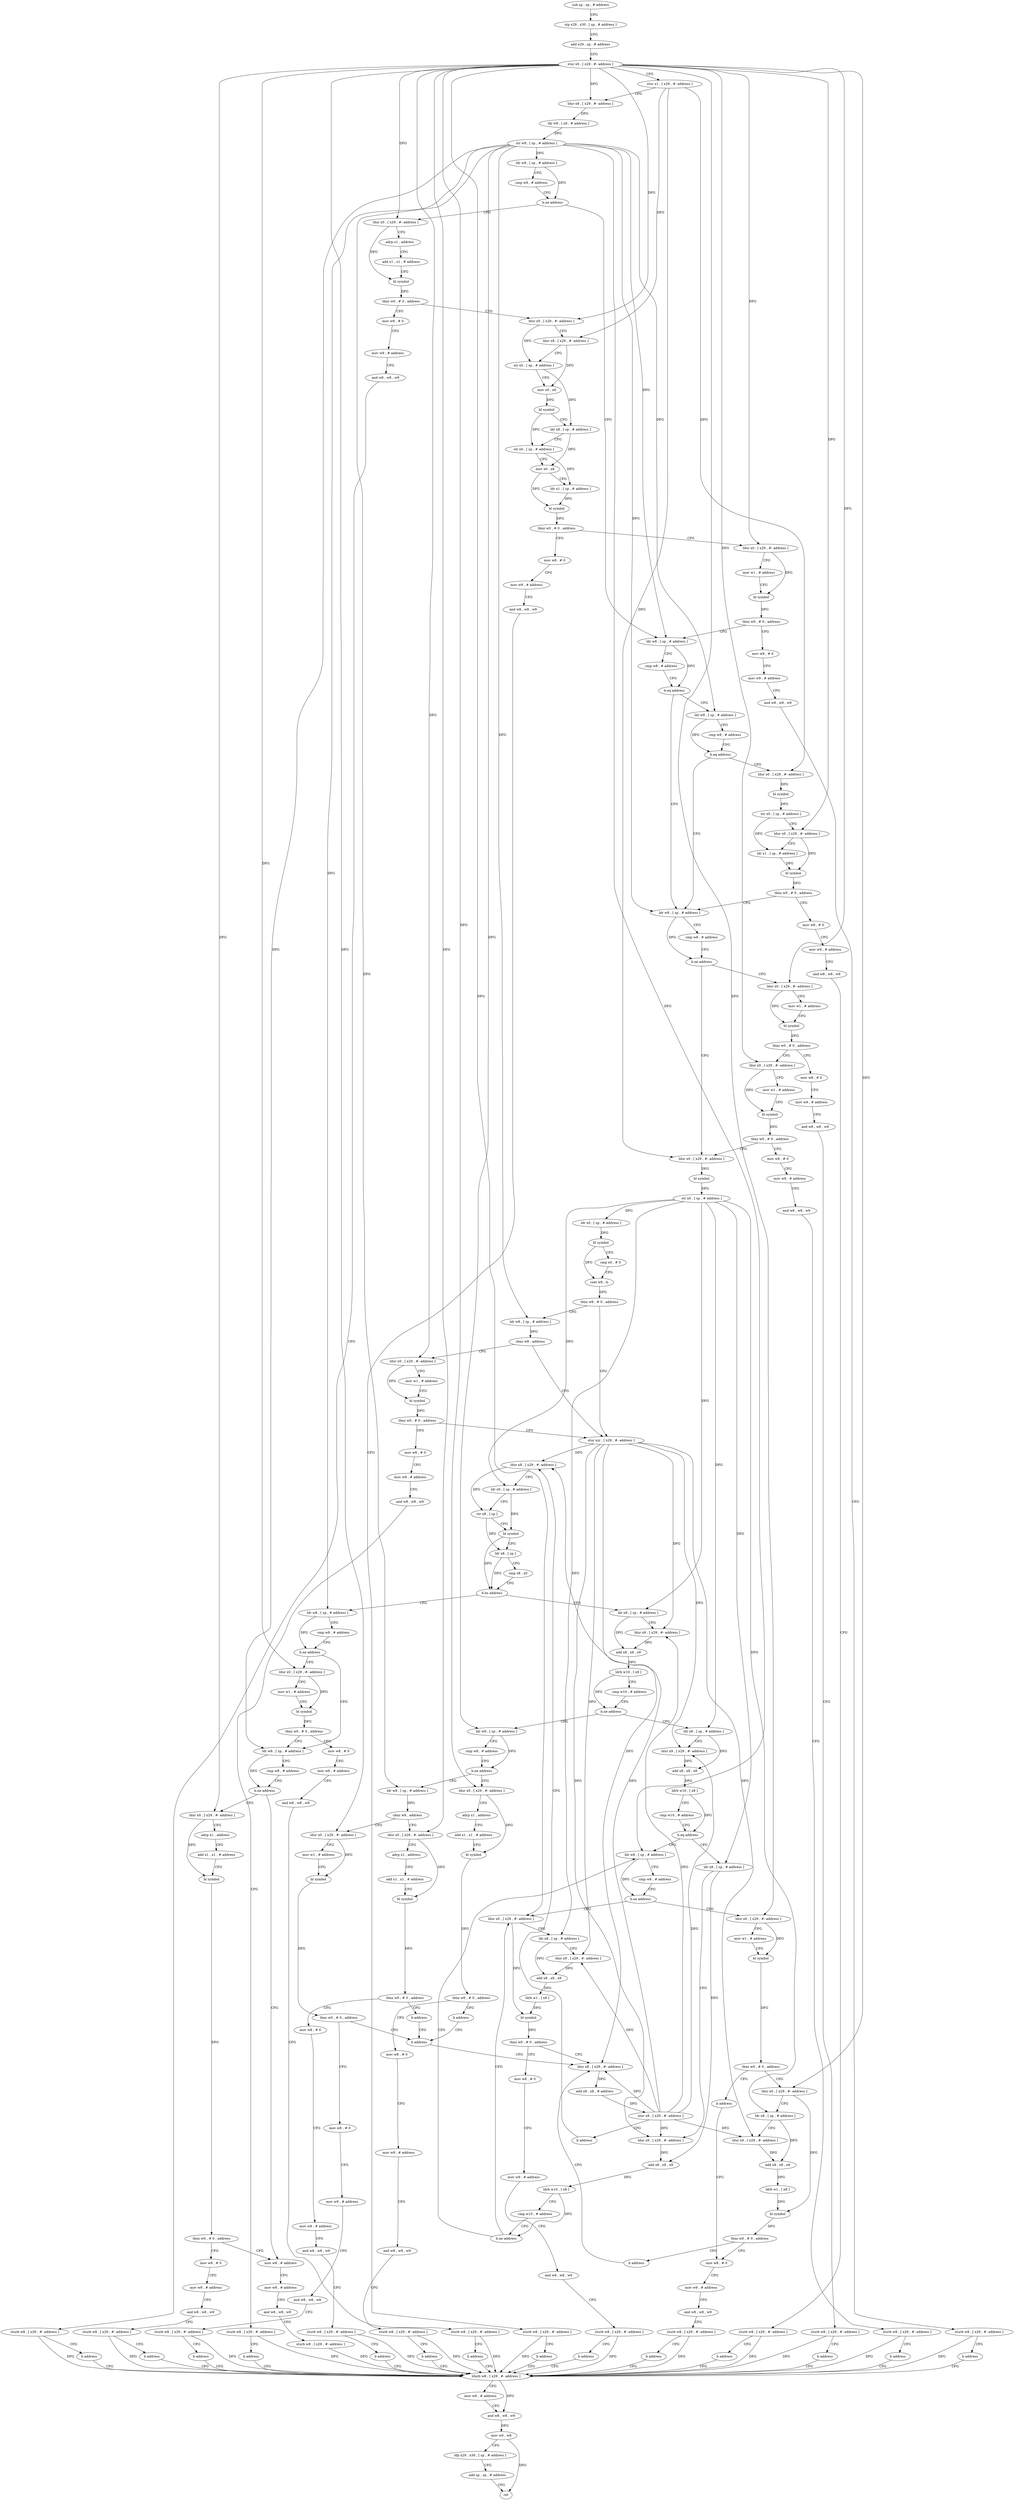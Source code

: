 digraph "func" {
"114700" [label = "sub sp , sp , # address" ]
"114704" [label = "stp x29 , x30 , [ sp , # address ]" ]
"114708" [label = "add x29 , sp , # address" ]
"114712" [label = "stur x0 , [ x29 , #- address ]" ]
"114716" [label = "stur x1 , [ x29 , #- address ]" ]
"114720" [label = "ldur x8 , [ x29 , #- address ]" ]
"114724" [label = "ldr w9 , [ x8 , # address ]" ]
"114728" [label = "str w9 , [ sp , # address ]" ]
"114732" [label = "ldr w9 , [ sp , # address ]" ]
"114736" [label = "cmp w9 , # address" ]
"114740" [label = "b.ne address" ]
"114884" [label = "ldr w8 , [ sp , # address ]" ]
"114744" [label = "ldur x0 , [ x29 , #- address ]" ]
"114888" [label = "cmp w8 , # address" ]
"114892" [label = "b.eq address" ]
"114956" [label = "ldr w8 , [ sp , # address ]" ]
"114896" [label = "ldr w8 , [ sp , # address ]" ]
"114748" [label = "adrp x1 , address" ]
"114752" [label = "add x1 , x1 , # address" ]
"114756" [label = "bl symbol" ]
"114760" [label = "tbnz w0 , # 0 , address" ]
"114784" [label = "ldur x0 , [ x29 , #- address ]" ]
"114764" [label = "mov w8 , # 0" ]
"114960" [label = "cmp w8 , # address" ]
"114964" [label = "b.ne address" ]
"115040" [label = "ldur x0 , [ x29 , #- address ]" ]
"114968" [label = "ldur x0 , [ x29 , #- address ]" ]
"114900" [label = "cmp w8 , # address" ]
"114904" [label = "b.eq address" ]
"114908" [label = "ldur x0 , [ x29 , #- address ]" ]
"114788" [label = "ldur x8 , [ x29 , #- address ]" ]
"114792" [label = "str x0 , [ sp , # address ]" ]
"114796" [label = "mov x0 , x8" ]
"114800" [label = "bl symbol" ]
"114804" [label = "ldr x8 , [ sp , # address ]" ]
"114808" [label = "str x0 , [ sp , # address ]" ]
"114812" [label = "mov x0 , x8" ]
"114816" [label = "ldr x1 , [ sp , # address ]" ]
"114820" [label = "bl symbol" ]
"114824" [label = "tbnz w0 , # 0 , address" ]
"114848" [label = "ldur x0 , [ x29 , #- address ]" ]
"114828" [label = "mov w8 , # 0" ]
"114768" [label = "mov w9 , # address" ]
"114772" [label = "and w8 , w8 , w9" ]
"114776" [label = "sturb w8 , [ x29 , #- address ]" ]
"114780" [label = "b address" ]
"115632" [label = "ldurb w8 , [ x29 , #- address ]" ]
"115044" [label = "bl symbol" ]
"115048" [label = "str x0 , [ sp , # address ]" ]
"115052" [label = "ldr x0 , [ sp , # address ]" ]
"115056" [label = "bl symbol" ]
"115060" [label = "cmp x0 , # 0" ]
"115064" [label = "cset w8 , ls" ]
"115068" [label = "tbnz w8 , # 0 , address" ]
"115116" [label = "stur xzr , [ x29 , #- address ]" ]
"115072" [label = "ldr w8 , [ sp , # address ]" ]
"114972" [label = "mov w1 , # address" ]
"114976" [label = "bl symbol" ]
"114980" [label = "tbnz w0 , # 0 , address" ]
"115004" [label = "ldur x0 , [ x29 , #- address ]" ]
"114984" [label = "mov w8 , # 0" ]
"114912" [label = "bl symbol" ]
"114916" [label = "str x0 , [ sp , # address ]" ]
"114920" [label = "ldur x0 , [ x29 , #- address ]" ]
"114924" [label = "ldr x1 , [ sp , # address ]" ]
"114928" [label = "bl symbol" ]
"114932" [label = "tbnz w0 , # 0 , address" ]
"114936" [label = "mov w8 , # 0" ]
"114852" [label = "mov w1 , # address" ]
"114856" [label = "bl symbol" ]
"114860" [label = "tbnz w0 , # 0 , address" ]
"114864" [label = "mov w8 , # 0" ]
"114832" [label = "mov w9 , # address" ]
"114836" [label = "and w8 , w8 , w9" ]
"114840" [label = "sturb w8 , [ x29 , #- address ]" ]
"114844" [label = "b address" ]
"115636" [label = "mov w9 , # address" ]
"115640" [label = "and w8 , w8 , w9" ]
"115644" [label = "mov w0 , w8" ]
"115648" [label = "ldp x29 , x30 , [ sp , # address ]" ]
"115652" [label = "add sp , sp , # address" ]
"115656" [label = "ret" ]
"115120" [label = "ldur x8 , [ x29 , #- address ]" ]
"115076" [label = "cbnz w8 , address" ]
"115080" [label = "ldur x0 , [ x29 , #- address ]" ]
"115008" [label = "mov w1 , # address" ]
"115012" [label = "bl symbol" ]
"115016" [label = "tbnz w0 , # 0 , address" ]
"115020" [label = "mov w8 , # 0" ]
"114988" [label = "mov w9 , # address" ]
"114992" [label = "and w8 , w8 , w9" ]
"114996" [label = "sturb w8 , [ x29 , #- address ]" ]
"115000" [label = "b address" ]
"114940" [label = "mov w9 , # address" ]
"114944" [label = "and w8 , w8 , w9" ]
"114948" [label = "sturb w8 , [ x29 , #- address ]" ]
"114952" [label = "b address" ]
"114868" [label = "mov w9 , # address" ]
"114872" [label = "and w8 , w8 , w9" ]
"114876" [label = "sturb w8 , [ x29 , #- address ]" ]
"114880" [label = "b address" ]
"115516" [label = "ldr w8 , [ sp , # address ]" ]
"115520" [label = "cmp w8 , # address" ]
"115524" [label = "b.ne address" ]
"115564" [label = "ldr w8 , [ sp , # address ]" ]
"115528" [label = "ldur x0 , [ x29 , #- address ]" ]
"115148" [label = "ldr x8 , [ sp , # address ]" ]
"115152" [label = "ldur x9 , [ x29 , #- address ]" ]
"115156" [label = "add x8 , x8 , x9" ]
"115160" [label = "ldrb w10 , [ x8 ]" ]
"115164" [label = "cmp w10 , # address" ]
"115168" [label = "b.ne address" ]
"115320" [label = "ldr x8 , [ sp , # address ]" ]
"115172" [label = "ldr w8 , [ sp , # address ]" ]
"115084" [label = "mov w1 , # address" ]
"115088" [label = "bl symbol" ]
"115092" [label = "tbnz w0 , # 0 , address" ]
"115096" [label = "mov w8 , # 0" ]
"115024" [label = "mov w9 , # address" ]
"115028" [label = "and w8 , w8 , w9" ]
"115032" [label = "sturb w8 , [ x29 , #- address ]" ]
"115036" [label = "b address" ]
"115568" [label = "cmp w8 , # address" ]
"115572" [label = "b.ne address" ]
"115616" [label = "mov w8 , # address" ]
"115576" [label = "ldur x0 , [ x29 , #- address ]" ]
"115532" [label = "mov w1 , # address" ]
"115536" [label = "bl symbol" ]
"115540" [label = "tbnz w0 , # 0 , address" ]
"115544" [label = "mov w8 , # 0" ]
"115324" [label = "ldur x9 , [ x29 , #- address ]" ]
"115328" [label = "add x8 , x8 , x9" ]
"115332" [label = "ldrb w10 , [ x8 ]" ]
"115336" [label = "cmp w10 , # address" ]
"115340" [label = "b.eq address" ]
"115368" [label = "ldr w8 , [ sp , # address ]" ]
"115344" [label = "ldr x8 , [ sp , # address ]" ]
"115176" [label = "cmp w8 , # address" ]
"115180" [label = "b.ne address" ]
"115228" [label = "ldr w8 , [ sp , # address ]" ]
"115184" [label = "ldur x0 , [ x29 , #- address ]" ]
"115100" [label = "mov w9 , # address" ]
"115104" [label = "and w8 , w8 , w9" ]
"115108" [label = "sturb w8 , [ x29 , #- address ]" ]
"115112" [label = "b address" ]
"115620" [label = "mov w9 , # address" ]
"115624" [label = "and w8 , w8 , w9" ]
"115628" [label = "sturb w8 , [ x29 , #- address ]" ]
"115580" [label = "adrp x1 , address" ]
"115584" [label = "add x1 , x1 , # address" ]
"115588" [label = "bl symbol" ]
"115592" [label = "tbnz w0 , # 0 , address" ]
"115596" [label = "mov w8 , # 0" ]
"115548" [label = "mov w9 , # address" ]
"115552" [label = "and w8 , w8 , w9" ]
"115556" [label = "sturb w8 , [ x29 , #- address ]" ]
"115560" [label = "b address" ]
"115372" [label = "cmp w8 , # address" ]
"115376" [label = "b.ne address" ]
"115452" [label = "ldur x0 , [ x29 , #- address ]" ]
"115380" [label = "ldur x0 , [ x29 , #- address ]" ]
"115348" [label = "ldur x9 , [ x29 , #- address ]" ]
"115352" [label = "add x8 , x8 , x9" ]
"115356" [label = "ldrb w10 , [ x8 ]" ]
"115360" [label = "cmp w10 , # address" ]
"115364" [label = "b.ne address" ]
"115232" [label = "cbnz w8 , address" ]
"115280" [label = "ldur x0 , [ x29 , #- address ]" ]
"115236" [label = "ldur x0 , [ x29 , #- address ]" ]
"115188" [label = "adrp x1 , address" ]
"115192" [label = "add x1 , x1 , # address" ]
"115196" [label = "bl symbol" ]
"115200" [label = "tbnz w0 , # 0 , address" ]
"115224" [label = "b address" ]
"115204" [label = "mov w8 , # 0" ]
"115600" [label = "mov w9 , # address" ]
"115604" [label = "and w8 , w8 , w9" ]
"115608" [label = "sturb w8 , [ x29 , #- address ]" ]
"115612" [label = "b address" ]
"115456" [label = "ldr x8 , [ sp , # address ]" ]
"115460" [label = "ldur x9 , [ x29 , #- address ]" ]
"115464" [label = "add x8 , x8 , x9" ]
"115468" [label = "ldrb w1 , [ x8 ]" ]
"115472" [label = "bl symbol" ]
"115476" [label = "tbnz w0 , # 0 , address" ]
"115500" [label = "ldur x8 , [ x29 , #- address ]" ]
"115480" [label = "mov w8 , # 0" ]
"115384" [label = "mov w1 , # address" ]
"115388" [label = "bl symbol" ]
"115392" [label = "tbnz w0 , # 0 , address" ]
"115400" [label = "ldur x0 , [ x29 , #- address ]" ]
"115396" [label = "b address" ]
"115284" [label = "mov w1 , # address" ]
"115288" [label = "bl symbol" ]
"115292" [label = "tbnz w0 , # 0 , address" ]
"115316" [label = "b address" ]
"115296" [label = "mov w8 , # 0" ]
"115240" [label = "adrp x1 , address" ]
"115244" [label = "add x1 , x1 , # address" ]
"115248" [label = "bl symbol" ]
"115252" [label = "tbnz w0 , # 0 , address" ]
"115276" [label = "b address" ]
"115256" [label = "mov w8 , # 0" ]
"115208" [label = "mov w9 , # address" ]
"115212" [label = "and w8 , w8 , w9" ]
"115216" [label = "sturb w8 , [ x29 , #- address ]" ]
"115220" [label = "b address" ]
"115504" [label = "add x8 , x8 , # address" ]
"115508" [label = "stur x8 , [ x29 , #- address ]" ]
"115512" [label = "b address" ]
"115484" [label = "mov w9 , # address" ]
"115488" [label = "and w8 , w8 , w9" ]
"115492" [label = "sturb w8 , [ x29 , #- address ]" ]
"115496" [label = "b address" ]
"115404" [label = "ldr x8 , [ sp , # address ]" ]
"115408" [label = "ldur x9 , [ x29 , #- address ]" ]
"115412" [label = "add x8 , x8 , x9" ]
"115416" [label = "ldrb w1 , [ x8 ]" ]
"115420" [label = "bl symbol" ]
"115424" [label = "tbnz w0 , # 0 , address" ]
"115448" [label = "b address" ]
"115428" [label = "mov w8 , # 0" ]
"115300" [label = "mov w9 , # address" ]
"115304" [label = "and w8 , w8 , w9" ]
"115308" [label = "sturb w8 , [ x29 , #- address ]" ]
"115312" [label = "b address" ]
"115260" [label = "mov w9 , # address" ]
"115264" [label = "and w8 , w8 , w9" ]
"115268" [label = "sturb w8 , [ x29 , #- address ]" ]
"115272" [label = "b address" ]
"115124" [label = "ldr x0 , [ sp , # address ]" ]
"115128" [label = "str x8 , [ sp ]" ]
"115132" [label = "bl symbol" ]
"115136" [label = "ldr x8 , [ sp ]" ]
"115140" [label = "cmp x8 , x0" ]
"115144" [label = "b.hs address" ]
"115432" [label = "mov w9 , # address" ]
"115436" [label = "and w8 , w8 , w9" ]
"115440" [label = "sturb w8 , [ x29 , #- address ]" ]
"115444" [label = "b address" ]
"114700" -> "114704" [ label = "CFG" ]
"114704" -> "114708" [ label = "CFG" ]
"114708" -> "114712" [ label = "CFG" ]
"114712" -> "114716" [ label = "CFG" ]
"114712" -> "114720" [ label = "DFG" ]
"114712" -> "114744" [ label = "DFG" ]
"114712" -> "114784" [ label = "DFG" ]
"114712" -> "114968" [ label = "DFG" ]
"114712" -> "114920" [ label = "DFG" ]
"114712" -> "114848" [ label = "DFG" ]
"114712" -> "115004" [ label = "DFG" ]
"114712" -> "115080" [ label = "DFG" ]
"114712" -> "115528" [ label = "DFG" ]
"114712" -> "115576" [ label = "DFG" ]
"114712" -> "115184" [ label = "DFG" ]
"114712" -> "115452" [ label = "DFG" ]
"114712" -> "115380" [ label = "DFG" ]
"114712" -> "115280" [ label = "DFG" ]
"114712" -> "115236" [ label = "DFG" ]
"114712" -> "115400" [ label = "DFG" ]
"114716" -> "114720" [ label = "CFG" ]
"114716" -> "114788" [ label = "DFG" ]
"114716" -> "115040" [ label = "DFG" ]
"114716" -> "114908" [ label = "DFG" ]
"114720" -> "114724" [ label = "DFG" ]
"114724" -> "114728" [ label = "DFG" ]
"114728" -> "114732" [ label = "DFG" ]
"114728" -> "114884" [ label = "DFG" ]
"114728" -> "114956" [ label = "DFG" ]
"114728" -> "114896" [ label = "DFG" ]
"114728" -> "115072" [ label = "DFG" ]
"114728" -> "115516" [ label = "DFG" ]
"114728" -> "115564" [ label = "DFG" ]
"114728" -> "115172" [ label = "DFG" ]
"114728" -> "115368" [ label = "DFG" ]
"114728" -> "115228" [ label = "DFG" ]
"114732" -> "114736" [ label = "CFG" ]
"114732" -> "114740" [ label = "DFG" ]
"114736" -> "114740" [ label = "CFG" ]
"114740" -> "114884" [ label = "CFG" ]
"114740" -> "114744" [ label = "CFG" ]
"114884" -> "114888" [ label = "CFG" ]
"114884" -> "114892" [ label = "DFG" ]
"114744" -> "114748" [ label = "CFG" ]
"114744" -> "114756" [ label = "DFG" ]
"114888" -> "114892" [ label = "CFG" ]
"114892" -> "114956" [ label = "CFG" ]
"114892" -> "114896" [ label = "CFG" ]
"114956" -> "114960" [ label = "CFG" ]
"114956" -> "114964" [ label = "DFG" ]
"114896" -> "114900" [ label = "CFG" ]
"114896" -> "114904" [ label = "DFG" ]
"114748" -> "114752" [ label = "CFG" ]
"114752" -> "114756" [ label = "CFG" ]
"114756" -> "114760" [ label = "DFG" ]
"114760" -> "114784" [ label = "CFG" ]
"114760" -> "114764" [ label = "CFG" ]
"114784" -> "114788" [ label = "CFG" ]
"114784" -> "114792" [ label = "DFG" ]
"114764" -> "114768" [ label = "CFG" ]
"114960" -> "114964" [ label = "CFG" ]
"114964" -> "115040" [ label = "CFG" ]
"114964" -> "114968" [ label = "CFG" ]
"115040" -> "115044" [ label = "DFG" ]
"114968" -> "114972" [ label = "CFG" ]
"114968" -> "114976" [ label = "DFG" ]
"114900" -> "114904" [ label = "CFG" ]
"114904" -> "114956" [ label = "CFG" ]
"114904" -> "114908" [ label = "CFG" ]
"114908" -> "114912" [ label = "DFG" ]
"114788" -> "114792" [ label = "CFG" ]
"114788" -> "114796" [ label = "DFG" ]
"114792" -> "114796" [ label = "CFG" ]
"114792" -> "114804" [ label = "DFG" ]
"114796" -> "114800" [ label = "DFG" ]
"114800" -> "114804" [ label = "CFG" ]
"114800" -> "114808" [ label = "DFG" ]
"114804" -> "114808" [ label = "CFG" ]
"114804" -> "114812" [ label = "DFG" ]
"114808" -> "114812" [ label = "CFG" ]
"114808" -> "114816" [ label = "DFG" ]
"114812" -> "114816" [ label = "CFG" ]
"114812" -> "114820" [ label = "DFG" ]
"114816" -> "114820" [ label = "DFG" ]
"114820" -> "114824" [ label = "DFG" ]
"114824" -> "114848" [ label = "CFG" ]
"114824" -> "114828" [ label = "CFG" ]
"114848" -> "114852" [ label = "CFG" ]
"114848" -> "114856" [ label = "DFG" ]
"114828" -> "114832" [ label = "CFG" ]
"114768" -> "114772" [ label = "CFG" ]
"114772" -> "114776" [ label = "CFG" ]
"114776" -> "114780" [ label = "CFG" ]
"114776" -> "115632" [ label = "DFG" ]
"114780" -> "115632" [ label = "CFG" ]
"115632" -> "115636" [ label = "CFG" ]
"115632" -> "115640" [ label = "DFG" ]
"115044" -> "115048" [ label = "DFG" ]
"115048" -> "115052" [ label = "DFG" ]
"115048" -> "115124" [ label = "DFG" ]
"115048" -> "115148" [ label = "DFG" ]
"115048" -> "115320" [ label = "DFG" ]
"115048" -> "115344" [ label = "DFG" ]
"115048" -> "115456" [ label = "DFG" ]
"115048" -> "115404" [ label = "DFG" ]
"115052" -> "115056" [ label = "DFG" ]
"115056" -> "115060" [ label = "CFG" ]
"115056" -> "115064" [ label = "DFG" ]
"115060" -> "115064" [ label = "CFG" ]
"115064" -> "115068" [ label = "DFG" ]
"115068" -> "115116" [ label = "CFG" ]
"115068" -> "115072" [ label = "CFG" ]
"115116" -> "115120" [ label = "DFG" ]
"115116" -> "115152" [ label = "DFG" ]
"115116" -> "115324" [ label = "DFG" ]
"115116" -> "115348" [ label = "DFG" ]
"115116" -> "115460" [ label = "DFG" ]
"115116" -> "115500" [ label = "DFG" ]
"115116" -> "115408" [ label = "DFG" ]
"115072" -> "115076" [ label = "DFG" ]
"114972" -> "114976" [ label = "CFG" ]
"114976" -> "114980" [ label = "DFG" ]
"114980" -> "115004" [ label = "CFG" ]
"114980" -> "114984" [ label = "CFG" ]
"115004" -> "115008" [ label = "CFG" ]
"115004" -> "115012" [ label = "DFG" ]
"114984" -> "114988" [ label = "CFG" ]
"114912" -> "114916" [ label = "DFG" ]
"114916" -> "114920" [ label = "CFG" ]
"114916" -> "114924" [ label = "DFG" ]
"114920" -> "114924" [ label = "CFG" ]
"114920" -> "114928" [ label = "DFG" ]
"114924" -> "114928" [ label = "DFG" ]
"114928" -> "114932" [ label = "DFG" ]
"114932" -> "114956" [ label = "CFG" ]
"114932" -> "114936" [ label = "CFG" ]
"114936" -> "114940" [ label = "CFG" ]
"114852" -> "114856" [ label = "CFG" ]
"114856" -> "114860" [ label = "DFG" ]
"114860" -> "114884" [ label = "CFG" ]
"114860" -> "114864" [ label = "CFG" ]
"114864" -> "114868" [ label = "CFG" ]
"114832" -> "114836" [ label = "CFG" ]
"114836" -> "114840" [ label = "CFG" ]
"114840" -> "114844" [ label = "CFG" ]
"114840" -> "115632" [ label = "DFG" ]
"114844" -> "115632" [ label = "CFG" ]
"115636" -> "115640" [ label = "CFG" ]
"115640" -> "115644" [ label = "DFG" ]
"115644" -> "115648" [ label = "CFG" ]
"115644" -> "115656" [ label = "DFG" ]
"115648" -> "115652" [ label = "CFG" ]
"115652" -> "115656" [ label = "CFG" ]
"115120" -> "115124" [ label = "CFG" ]
"115120" -> "115128" [ label = "DFG" ]
"115076" -> "115116" [ label = "CFG" ]
"115076" -> "115080" [ label = "CFG" ]
"115080" -> "115084" [ label = "CFG" ]
"115080" -> "115088" [ label = "DFG" ]
"115008" -> "115012" [ label = "CFG" ]
"115012" -> "115016" [ label = "DFG" ]
"115016" -> "115040" [ label = "CFG" ]
"115016" -> "115020" [ label = "CFG" ]
"115020" -> "115024" [ label = "CFG" ]
"114988" -> "114992" [ label = "CFG" ]
"114992" -> "114996" [ label = "CFG" ]
"114996" -> "115000" [ label = "CFG" ]
"114996" -> "115632" [ label = "DFG" ]
"115000" -> "115632" [ label = "CFG" ]
"114940" -> "114944" [ label = "CFG" ]
"114944" -> "114948" [ label = "CFG" ]
"114948" -> "114952" [ label = "CFG" ]
"114948" -> "115632" [ label = "DFG" ]
"114952" -> "115632" [ label = "CFG" ]
"114868" -> "114872" [ label = "CFG" ]
"114872" -> "114876" [ label = "CFG" ]
"114876" -> "114880" [ label = "CFG" ]
"114876" -> "115632" [ label = "DFG" ]
"114880" -> "115632" [ label = "CFG" ]
"115516" -> "115520" [ label = "CFG" ]
"115516" -> "115524" [ label = "DFG" ]
"115520" -> "115524" [ label = "CFG" ]
"115524" -> "115564" [ label = "CFG" ]
"115524" -> "115528" [ label = "CFG" ]
"115564" -> "115568" [ label = "CFG" ]
"115564" -> "115572" [ label = "DFG" ]
"115528" -> "115532" [ label = "CFG" ]
"115528" -> "115536" [ label = "DFG" ]
"115148" -> "115152" [ label = "CFG" ]
"115148" -> "115156" [ label = "DFG" ]
"115152" -> "115156" [ label = "DFG" ]
"115156" -> "115160" [ label = "DFG" ]
"115160" -> "115164" [ label = "CFG" ]
"115160" -> "115168" [ label = "DFG" ]
"115164" -> "115168" [ label = "CFG" ]
"115168" -> "115320" [ label = "CFG" ]
"115168" -> "115172" [ label = "CFG" ]
"115320" -> "115324" [ label = "CFG" ]
"115320" -> "115328" [ label = "DFG" ]
"115172" -> "115176" [ label = "CFG" ]
"115172" -> "115180" [ label = "DFG" ]
"115084" -> "115088" [ label = "CFG" ]
"115088" -> "115092" [ label = "DFG" ]
"115092" -> "115116" [ label = "CFG" ]
"115092" -> "115096" [ label = "CFG" ]
"115096" -> "115100" [ label = "CFG" ]
"115024" -> "115028" [ label = "CFG" ]
"115028" -> "115032" [ label = "CFG" ]
"115032" -> "115036" [ label = "CFG" ]
"115032" -> "115632" [ label = "DFG" ]
"115036" -> "115632" [ label = "CFG" ]
"115568" -> "115572" [ label = "CFG" ]
"115572" -> "115616" [ label = "CFG" ]
"115572" -> "115576" [ label = "CFG" ]
"115616" -> "115620" [ label = "CFG" ]
"115576" -> "115580" [ label = "CFG" ]
"115576" -> "115588" [ label = "DFG" ]
"115532" -> "115536" [ label = "CFG" ]
"115536" -> "115540" [ label = "DFG" ]
"115540" -> "115564" [ label = "CFG" ]
"115540" -> "115544" [ label = "CFG" ]
"115544" -> "115548" [ label = "CFG" ]
"115324" -> "115328" [ label = "DFG" ]
"115328" -> "115332" [ label = "DFG" ]
"115332" -> "115336" [ label = "CFG" ]
"115332" -> "115340" [ label = "DFG" ]
"115336" -> "115340" [ label = "CFG" ]
"115340" -> "115368" [ label = "CFG" ]
"115340" -> "115344" [ label = "CFG" ]
"115368" -> "115372" [ label = "CFG" ]
"115368" -> "115376" [ label = "DFG" ]
"115344" -> "115348" [ label = "CFG" ]
"115344" -> "115352" [ label = "DFG" ]
"115176" -> "115180" [ label = "CFG" ]
"115180" -> "115228" [ label = "CFG" ]
"115180" -> "115184" [ label = "CFG" ]
"115228" -> "115232" [ label = "DFG" ]
"115184" -> "115188" [ label = "CFG" ]
"115184" -> "115196" [ label = "DFG" ]
"115100" -> "115104" [ label = "CFG" ]
"115104" -> "115108" [ label = "CFG" ]
"115108" -> "115112" [ label = "CFG" ]
"115108" -> "115632" [ label = "DFG" ]
"115112" -> "115632" [ label = "CFG" ]
"115620" -> "115624" [ label = "CFG" ]
"115624" -> "115628" [ label = "CFG" ]
"115628" -> "115632" [ label = "DFG" ]
"115580" -> "115584" [ label = "CFG" ]
"115584" -> "115588" [ label = "CFG" ]
"115588" -> "115592" [ label = "DFG" ]
"115592" -> "115616" [ label = "CFG" ]
"115592" -> "115596" [ label = "CFG" ]
"115596" -> "115600" [ label = "CFG" ]
"115548" -> "115552" [ label = "CFG" ]
"115552" -> "115556" [ label = "CFG" ]
"115556" -> "115560" [ label = "CFG" ]
"115556" -> "115632" [ label = "DFG" ]
"115560" -> "115632" [ label = "CFG" ]
"115372" -> "115376" [ label = "CFG" ]
"115376" -> "115452" [ label = "CFG" ]
"115376" -> "115380" [ label = "CFG" ]
"115452" -> "115456" [ label = "CFG" ]
"115452" -> "115472" [ label = "DFG" ]
"115380" -> "115384" [ label = "CFG" ]
"115380" -> "115388" [ label = "DFG" ]
"115348" -> "115352" [ label = "DFG" ]
"115352" -> "115356" [ label = "DFG" ]
"115356" -> "115360" [ label = "CFG" ]
"115356" -> "115364" [ label = "DFG" ]
"115360" -> "115364" [ label = "CFG" ]
"115364" -> "115452" [ label = "CFG" ]
"115364" -> "115368" [ label = "CFG" ]
"115232" -> "115280" [ label = "CFG" ]
"115232" -> "115236" [ label = "CFG" ]
"115280" -> "115284" [ label = "CFG" ]
"115280" -> "115288" [ label = "DFG" ]
"115236" -> "115240" [ label = "CFG" ]
"115236" -> "115248" [ label = "DFG" ]
"115188" -> "115192" [ label = "CFG" ]
"115192" -> "115196" [ label = "CFG" ]
"115196" -> "115200" [ label = "DFG" ]
"115200" -> "115224" [ label = "CFG" ]
"115200" -> "115204" [ label = "CFG" ]
"115224" -> "115316" [ label = "CFG" ]
"115204" -> "115208" [ label = "CFG" ]
"115600" -> "115604" [ label = "CFG" ]
"115604" -> "115608" [ label = "CFG" ]
"115608" -> "115612" [ label = "CFG" ]
"115608" -> "115632" [ label = "DFG" ]
"115612" -> "115632" [ label = "CFG" ]
"115456" -> "115460" [ label = "CFG" ]
"115456" -> "115464" [ label = "DFG" ]
"115460" -> "115464" [ label = "DFG" ]
"115464" -> "115468" [ label = "DFG" ]
"115468" -> "115472" [ label = "DFG" ]
"115472" -> "115476" [ label = "DFG" ]
"115476" -> "115500" [ label = "CFG" ]
"115476" -> "115480" [ label = "CFG" ]
"115500" -> "115504" [ label = "DFG" ]
"115480" -> "115484" [ label = "CFG" ]
"115384" -> "115388" [ label = "CFG" ]
"115388" -> "115392" [ label = "DFG" ]
"115392" -> "115400" [ label = "CFG" ]
"115392" -> "115396" [ label = "CFG" ]
"115400" -> "115404" [ label = "CFG" ]
"115400" -> "115420" [ label = "DFG" ]
"115396" -> "115428" [ label = "CFG" ]
"115284" -> "115288" [ label = "CFG" ]
"115288" -> "115292" [ label = "DFG" ]
"115292" -> "115316" [ label = "CFG" ]
"115292" -> "115296" [ label = "CFG" ]
"115316" -> "115500" [ label = "CFG" ]
"115296" -> "115300" [ label = "CFG" ]
"115240" -> "115244" [ label = "CFG" ]
"115244" -> "115248" [ label = "CFG" ]
"115248" -> "115252" [ label = "DFG" ]
"115252" -> "115276" [ label = "CFG" ]
"115252" -> "115256" [ label = "CFG" ]
"115276" -> "115316" [ label = "CFG" ]
"115256" -> "115260" [ label = "CFG" ]
"115208" -> "115212" [ label = "CFG" ]
"115212" -> "115216" [ label = "CFG" ]
"115216" -> "115220" [ label = "CFG" ]
"115216" -> "115632" [ label = "DFG" ]
"115220" -> "115632" [ label = "CFG" ]
"115504" -> "115508" [ label = "DFG" ]
"115508" -> "115512" [ label = "CFG" ]
"115508" -> "115120" [ label = "DFG" ]
"115508" -> "115152" [ label = "DFG" ]
"115508" -> "115324" [ label = "DFG" ]
"115508" -> "115348" [ label = "DFG" ]
"115508" -> "115460" [ label = "DFG" ]
"115508" -> "115500" [ label = "DFG" ]
"115508" -> "115408" [ label = "DFG" ]
"115512" -> "115120" [ label = "CFG" ]
"115484" -> "115488" [ label = "CFG" ]
"115488" -> "115492" [ label = "CFG" ]
"115492" -> "115496" [ label = "CFG" ]
"115492" -> "115632" [ label = "DFG" ]
"115496" -> "115632" [ label = "CFG" ]
"115404" -> "115408" [ label = "CFG" ]
"115404" -> "115412" [ label = "DFG" ]
"115408" -> "115412" [ label = "DFG" ]
"115412" -> "115416" [ label = "DFG" ]
"115416" -> "115420" [ label = "DFG" ]
"115420" -> "115424" [ label = "DFG" ]
"115424" -> "115448" [ label = "CFG" ]
"115424" -> "115428" [ label = "CFG" ]
"115448" -> "115500" [ label = "CFG" ]
"115428" -> "115432" [ label = "CFG" ]
"115300" -> "115304" [ label = "CFG" ]
"115304" -> "115308" [ label = "CFG" ]
"115308" -> "115312" [ label = "CFG" ]
"115308" -> "115632" [ label = "DFG" ]
"115312" -> "115632" [ label = "CFG" ]
"115260" -> "115264" [ label = "CFG" ]
"115264" -> "115268" [ label = "CFG" ]
"115268" -> "115272" [ label = "CFG" ]
"115268" -> "115632" [ label = "DFG" ]
"115272" -> "115632" [ label = "CFG" ]
"115124" -> "115128" [ label = "CFG" ]
"115124" -> "115132" [ label = "DFG" ]
"115128" -> "115132" [ label = "CFG" ]
"115128" -> "115136" [ label = "DFG" ]
"115132" -> "115136" [ label = "CFG" ]
"115132" -> "115144" [ label = "DFG" ]
"115136" -> "115140" [ label = "CFG" ]
"115136" -> "115144" [ label = "DFG" ]
"115140" -> "115144" [ label = "CFG" ]
"115144" -> "115516" [ label = "CFG" ]
"115144" -> "115148" [ label = "CFG" ]
"115432" -> "115436" [ label = "CFG" ]
"115436" -> "115440" [ label = "CFG" ]
"115440" -> "115444" [ label = "CFG" ]
"115440" -> "115632" [ label = "DFG" ]
"115444" -> "115632" [ label = "CFG" ]
}
